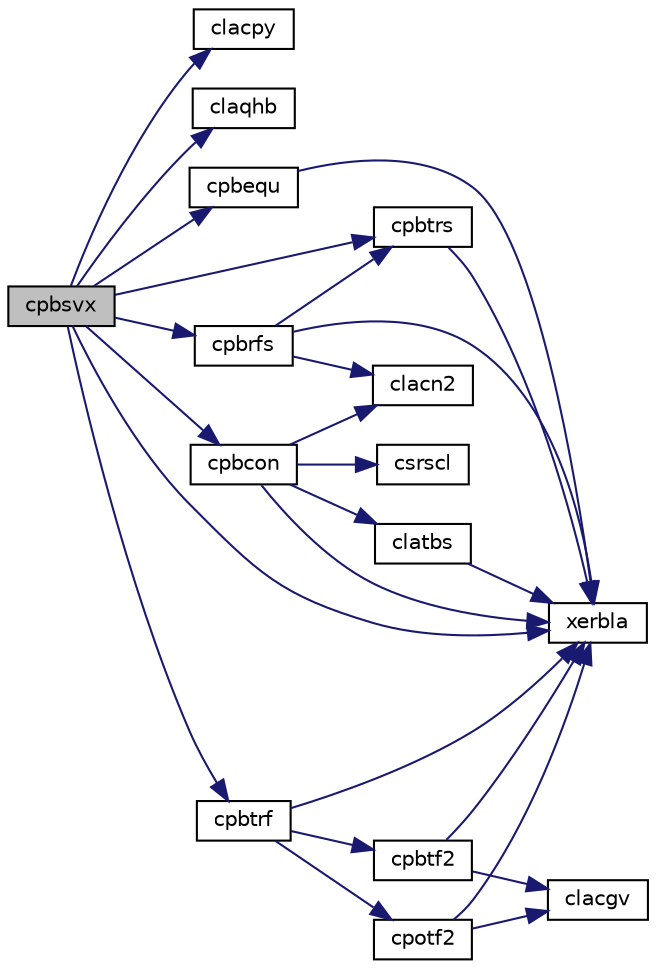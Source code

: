 digraph "cpbsvx"
{
 // LATEX_PDF_SIZE
  edge [fontname="Helvetica",fontsize="10",labelfontname="Helvetica",labelfontsize="10"];
  node [fontname="Helvetica",fontsize="10",shape=record];
  rankdir="LR";
  Node1 [label="cpbsvx",height=0.2,width=0.4,color="black", fillcolor="grey75", style="filled", fontcolor="black",tooltip="CPBSVX computes the solution to system of linear equations A * X = B for OTHER matrices"];
  Node1 -> Node2 [color="midnightblue",fontsize="10",style="solid",fontname="Helvetica"];
  Node2 [label="clacpy",height=0.2,width=0.4,color="black", fillcolor="white", style="filled",URL="$clacpy_8f.html#afcee53f42831342f7c863bfc55d2d159",tooltip="CLACPY copies all or part of one two-dimensional array to another."];
  Node1 -> Node3 [color="midnightblue",fontsize="10",style="solid",fontname="Helvetica"];
  Node3 [label="claqhb",height=0.2,width=0.4,color="black", fillcolor="white", style="filled",URL="$claqhb_8f.html#a3bcc77933aed197c1b8e6da2921f292e",tooltip="CLAQHB scales a Hermitian band matrix, using scaling factors computed by cpbequ."];
  Node1 -> Node4 [color="midnightblue",fontsize="10",style="solid",fontname="Helvetica"];
  Node4 [label="cpbcon",height=0.2,width=0.4,color="black", fillcolor="white", style="filled",URL="$cpbcon_8f.html#a931ffb4a8bfaec4508a9ab73feaf7326",tooltip="CPBCON"];
  Node4 -> Node5 [color="midnightblue",fontsize="10",style="solid",fontname="Helvetica"];
  Node5 [label="clacn2",height=0.2,width=0.4,color="black", fillcolor="white", style="filled",URL="$clacn2_8f.html#ab908babe3ec3648412de15e0f8ab4479",tooltip="CLACN2 estimates the 1-norm of a square matrix, using reverse communication for evaluating matrix-vec..."];
  Node4 -> Node6 [color="midnightblue",fontsize="10",style="solid",fontname="Helvetica"];
  Node6 [label="clatbs",height=0.2,width=0.4,color="black", fillcolor="white", style="filled",URL="$clatbs_8f.html#a7d8bd104ed06bc225ed900431f530b70",tooltip="CLATBS solves a triangular banded system of equations."];
  Node6 -> Node7 [color="midnightblue",fontsize="10",style="solid",fontname="Helvetica"];
  Node7 [label="xerbla",height=0.2,width=0.4,color="black", fillcolor="white", style="filled",URL="$xerbla_8f.html#a377ee61015baf8dea7770b3a404b1c07",tooltip="XERBLA"];
  Node4 -> Node8 [color="midnightblue",fontsize="10",style="solid",fontname="Helvetica"];
  Node8 [label="csrscl",height=0.2,width=0.4,color="black", fillcolor="white", style="filled",URL="$csrscl_8f.html#a505a9b690770eee5797b3efdd8ce89a6",tooltip="CSRSCL multiplies a vector by the reciprocal of a real scalar."];
  Node4 -> Node7 [color="midnightblue",fontsize="10",style="solid",fontname="Helvetica"];
  Node1 -> Node9 [color="midnightblue",fontsize="10",style="solid",fontname="Helvetica"];
  Node9 [label="cpbequ",height=0.2,width=0.4,color="black", fillcolor="white", style="filled",URL="$cpbequ_8f.html#a1dee65600f445e7aa3dbcf719e72d857",tooltip="CPBEQU"];
  Node9 -> Node7 [color="midnightblue",fontsize="10",style="solid",fontname="Helvetica"];
  Node1 -> Node10 [color="midnightblue",fontsize="10",style="solid",fontname="Helvetica"];
  Node10 [label="cpbrfs",height=0.2,width=0.4,color="black", fillcolor="white", style="filled",URL="$cpbrfs_8f.html#a7b2a1d470e9a7a4974a9affbe187a4e3",tooltip="CPBRFS"];
  Node10 -> Node5 [color="midnightblue",fontsize="10",style="solid",fontname="Helvetica"];
  Node10 -> Node11 [color="midnightblue",fontsize="10",style="solid",fontname="Helvetica"];
  Node11 [label="cpbtrs",height=0.2,width=0.4,color="black", fillcolor="white", style="filled",URL="$cpbtrs_8f.html#a9e65d9e68d5b350ef229748450059f14",tooltip="CPBTRS"];
  Node11 -> Node7 [color="midnightblue",fontsize="10",style="solid",fontname="Helvetica"];
  Node10 -> Node7 [color="midnightblue",fontsize="10",style="solid",fontname="Helvetica"];
  Node1 -> Node12 [color="midnightblue",fontsize="10",style="solid",fontname="Helvetica"];
  Node12 [label="cpbtrf",height=0.2,width=0.4,color="black", fillcolor="white", style="filled",URL="$cpbtrf_8f.html#af33933d8a7b2f806d3072cdb1405fd6f",tooltip="CPBTRF"];
  Node12 -> Node13 [color="midnightblue",fontsize="10",style="solid",fontname="Helvetica"];
  Node13 [label="cpbtf2",height=0.2,width=0.4,color="black", fillcolor="white", style="filled",URL="$cpbtf2_8f.html#abadd8a550c52448cdbc95f37bbf42a05",tooltip="CPBTF2 computes the Cholesky factorization of a symmetric/Hermitian positive definite band matrix (un..."];
  Node13 -> Node14 [color="midnightblue",fontsize="10",style="solid",fontname="Helvetica"];
  Node14 [label="clacgv",height=0.2,width=0.4,color="black", fillcolor="white", style="filled",URL="$clacgv_8f.html#a0ff51770edb0cdc7328fdae7ace7954e",tooltip="CLACGV conjugates a complex vector."];
  Node13 -> Node7 [color="midnightblue",fontsize="10",style="solid",fontname="Helvetica"];
  Node12 -> Node15 [color="midnightblue",fontsize="10",style="solid",fontname="Helvetica"];
  Node15 [label="cpotf2",height=0.2,width=0.4,color="black", fillcolor="white", style="filled",URL="$cpotf2_8f.html#a56e13fb822ec7474402943652d7c93c6",tooltip="CPOTF2 computes the Cholesky factorization of a symmetric/Hermitian positive definite matrix (unblock..."];
  Node15 -> Node14 [color="midnightblue",fontsize="10",style="solid",fontname="Helvetica"];
  Node15 -> Node7 [color="midnightblue",fontsize="10",style="solid",fontname="Helvetica"];
  Node12 -> Node7 [color="midnightblue",fontsize="10",style="solid",fontname="Helvetica"];
  Node1 -> Node11 [color="midnightblue",fontsize="10",style="solid",fontname="Helvetica"];
  Node1 -> Node7 [color="midnightblue",fontsize="10",style="solid",fontname="Helvetica"];
}
